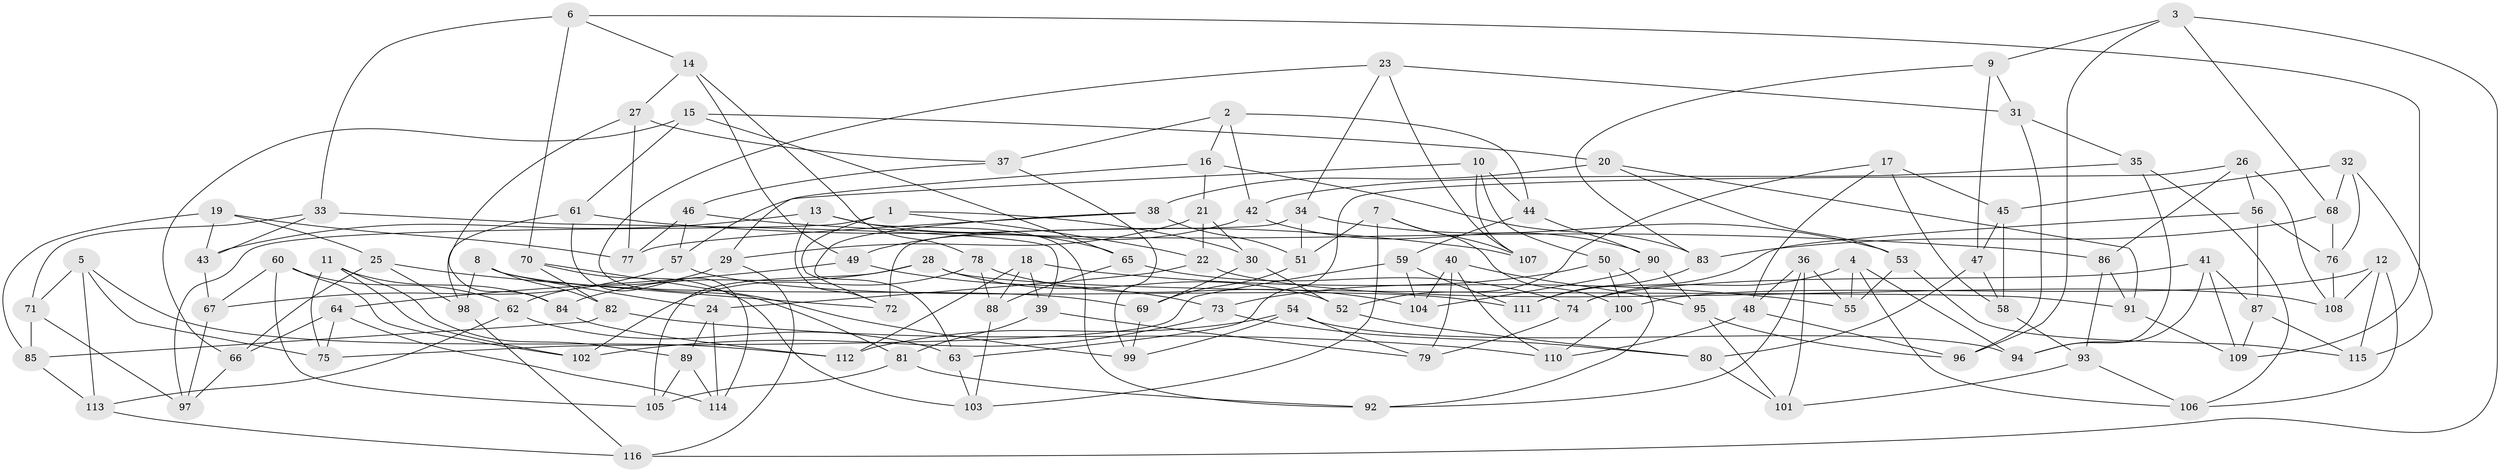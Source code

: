 // Generated by graph-tools (version 1.1) at 2025/50/03/09/25 03:50:46]
// undirected, 116 vertices, 232 edges
graph export_dot {
graph [start="1"]
  node [color=gray90,style=filled];
  1;
  2;
  3;
  4;
  5;
  6;
  7;
  8;
  9;
  10;
  11;
  12;
  13;
  14;
  15;
  16;
  17;
  18;
  19;
  20;
  21;
  22;
  23;
  24;
  25;
  26;
  27;
  28;
  29;
  30;
  31;
  32;
  33;
  34;
  35;
  36;
  37;
  38;
  39;
  40;
  41;
  42;
  43;
  44;
  45;
  46;
  47;
  48;
  49;
  50;
  51;
  52;
  53;
  54;
  55;
  56;
  57;
  58;
  59;
  60;
  61;
  62;
  63;
  64;
  65;
  66;
  67;
  68;
  69;
  70;
  71;
  72;
  73;
  74;
  75;
  76;
  77;
  78;
  79;
  80;
  81;
  82;
  83;
  84;
  85;
  86;
  87;
  88;
  89;
  90;
  91;
  92;
  93;
  94;
  95;
  96;
  97;
  98;
  99;
  100;
  101;
  102;
  103;
  104;
  105;
  106;
  107;
  108;
  109;
  110;
  111;
  112;
  113;
  114;
  115;
  116;
  1 -- 72;
  1 -- 30;
  1 -- 97;
  1 -- 22;
  2 -- 37;
  2 -- 44;
  2 -- 16;
  2 -- 42;
  3 -- 116;
  3 -- 96;
  3 -- 9;
  3 -- 68;
  4 -- 106;
  4 -- 94;
  4 -- 55;
  4 -- 74;
  5 -- 112;
  5 -- 71;
  5 -- 75;
  5 -- 113;
  6 -- 14;
  6 -- 33;
  6 -- 109;
  6 -- 70;
  7 -- 103;
  7 -- 100;
  7 -- 51;
  7 -- 107;
  8 -- 98;
  8 -- 24;
  8 -- 69;
  8 -- 82;
  9 -- 31;
  9 -- 83;
  9 -- 47;
  10 -- 50;
  10 -- 107;
  10 -- 44;
  10 -- 57;
  11 -- 102;
  11 -- 84;
  11 -- 89;
  11 -- 75;
  12 -- 106;
  12 -- 108;
  12 -- 115;
  12 -- 100;
  13 -- 65;
  13 -- 92;
  13 -- 72;
  13 -- 43;
  14 -- 49;
  14 -- 27;
  14 -- 78;
  15 -- 65;
  15 -- 20;
  15 -- 61;
  15 -- 66;
  16 -- 29;
  16 -- 21;
  16 -- 83;
  17 -- 52;
  17 -- 48;
  17 -- 45;
  17 -- 58;
  18 -- 55;
  18 -- 112;
  18 -- 39;
  18 -- 88;
  19 -- 77;
  19 -- 25;
  19 -- 43;
  19 -- 85;
  20 -- 53;
  20 -- 38;
  20 -- 91;
  21 -- 29;
  21 -- 30;
  21 -- 22;
  22 -- 24;
  22 -- 108;
  23 -- 81;
  23 -- 107;
  23 -- 31;
  23 -- 34;
  24 -- 89;
  24 -- 114;
  25 -- 66;
  25 -- 72;
  25 -- 98;
  26 -- 63;
  26 -- 56;
  26 -- 86;
  26 -- 108;
  27 -- 84;
  27 -- 77;
  27 -- 37;
  28 -- 105;
  28 -- 84;
  28 -- 52;
  28 -- 91;
  29 -- 116;
  29 -- 62;
  30 -- 69;
  30 -- 52;
  31 -- 96;
  31 -- 35;
  32 -- 68;
  32 -- 76;
  32 -- 45;
  32 -- 115;
  33 -- 71;
  33 -- 43;
  33 -- 39;
  34 -- 51;
  34 -- 72;
  34 -- 53;
  35 -- 42;
  35 -- 94;
  35 -- 106;
  36 -- 92;
  36 -- 48;
  36 -- 101;
  36 -- 55;
  37 -- 46;
  37 -- 99;
  38 -- 77;
  38 -- 63;
  38 -- 51;
  39 -- 81;
  39 -- 79;
  40 -- 95;
  40 -- 79;
  40 -- 104;
  40 -- 110;
  41 -- 109;
  41 -- 87;
  41 -- 94;
  41 -- 74;
  42 -- 49;
  42 -- 90;
  43 -- 67;
  44 -- 90;
  44 -- 59;
  45 -- 58;
  45 -- 47;
  46 -- 57;
  46 -- 86;
  46 -- 77;
  47 -- 80;
  47 -- 58;
  48 -- 96;
  48 -- 110;
  49 -- 64;
  49 -- 73;
  50 -- 73;
  50 -- 92;
  50 -- 100;
  51 -- 69;
  52 -- 80;
  53 -- 55;
  53 -- 115;
  54 -- 99;
  54 -- 112;
  54 -- 79;
  54 -- 94;
  56 -- 76;
  56 -- 87;
  56 -- 111;
  57 -- 67;
  57 -- 111;
  58 -- 93;
  59 -- 104;
  59 -- 111;
  59 -- 75;
  60 -- 102;
  60 -- 67;
  60 -- 62;
  60 -- 105;
  61 -- 114;
  61 -- 98;
  61 -- 107;
  62 -- 63;
  62 -- 113;
  63 -- 103;
  64 -- 114;
  64 -- 66;
  64 -- 75;
  65 -- 88;
  65 -- 74;
  66 -- 97;
  67 -- 97;
  68 -- 76;
  68 -- 83;
  69 -- 99;
  70 -- 82;
  70 -- 99;
  70 -- 103;
  71 -- 85;
  71 -- 97;
  73 -- 102;
  73 -- 80;
  74 -- 79;
  76 -- 108;
  78 -- 102;
  78 -- 88;
  78 -- 104;
  80 -- 101;
  81 -- 105;
  81 -- 92;
  82 -- 110;
  82 -- 85;
  83 -- 111;
  84 -- 112;
  85 -- 113;
  86 -- 91;
  86 -- 93;
  87 -- 109;
  87 -- 115;
  88 -- 103;
  89 -- 114;
  89 -- 105;
  90 -- 104;
  90 -- 95;
  91 -- 109;
  93 -- 101;
  93 -- 106;
  95 -- 96;
  95 -- 101;
  98 -- 116;
  100 -- 110;
  113 -- 116;
}
